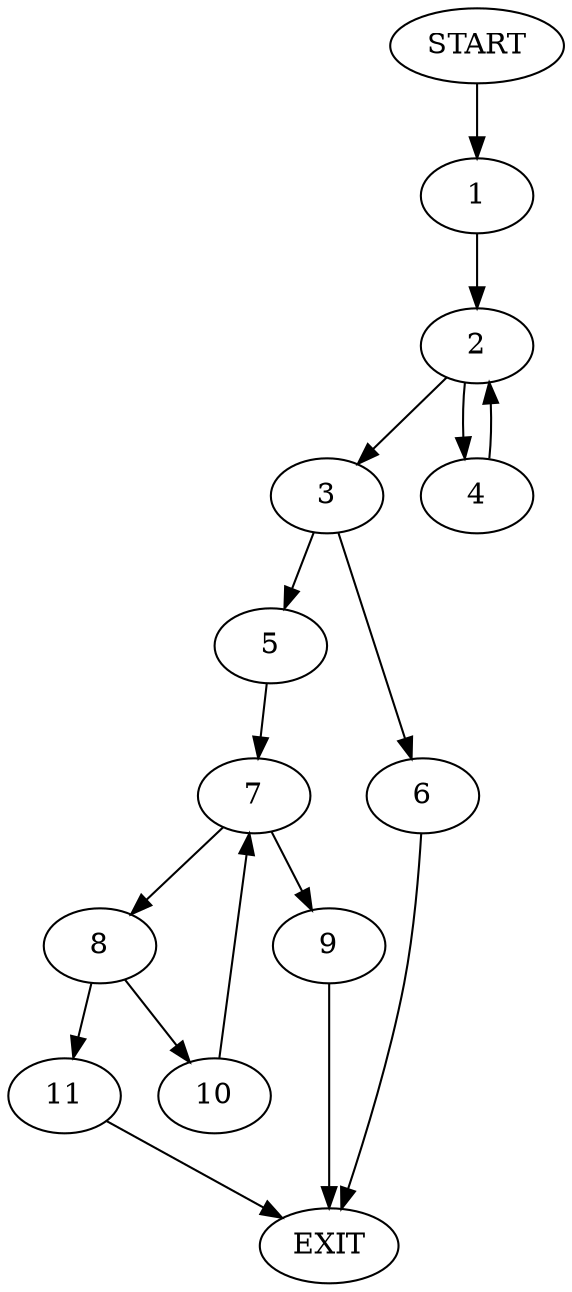 digraph {
0 [label="START"]
12 [label="EXIT"]
0 -> 1
1 -> 2
2 -> 3
2 -> 4
4 -> 2
3 -> 5
3 -> 6
6 -> 12
5 -> 7
7 -> 8
7 -> 9
9 -> 12
8 -> 10
8 -> 11
11 -> 12
10 -> 7
}
